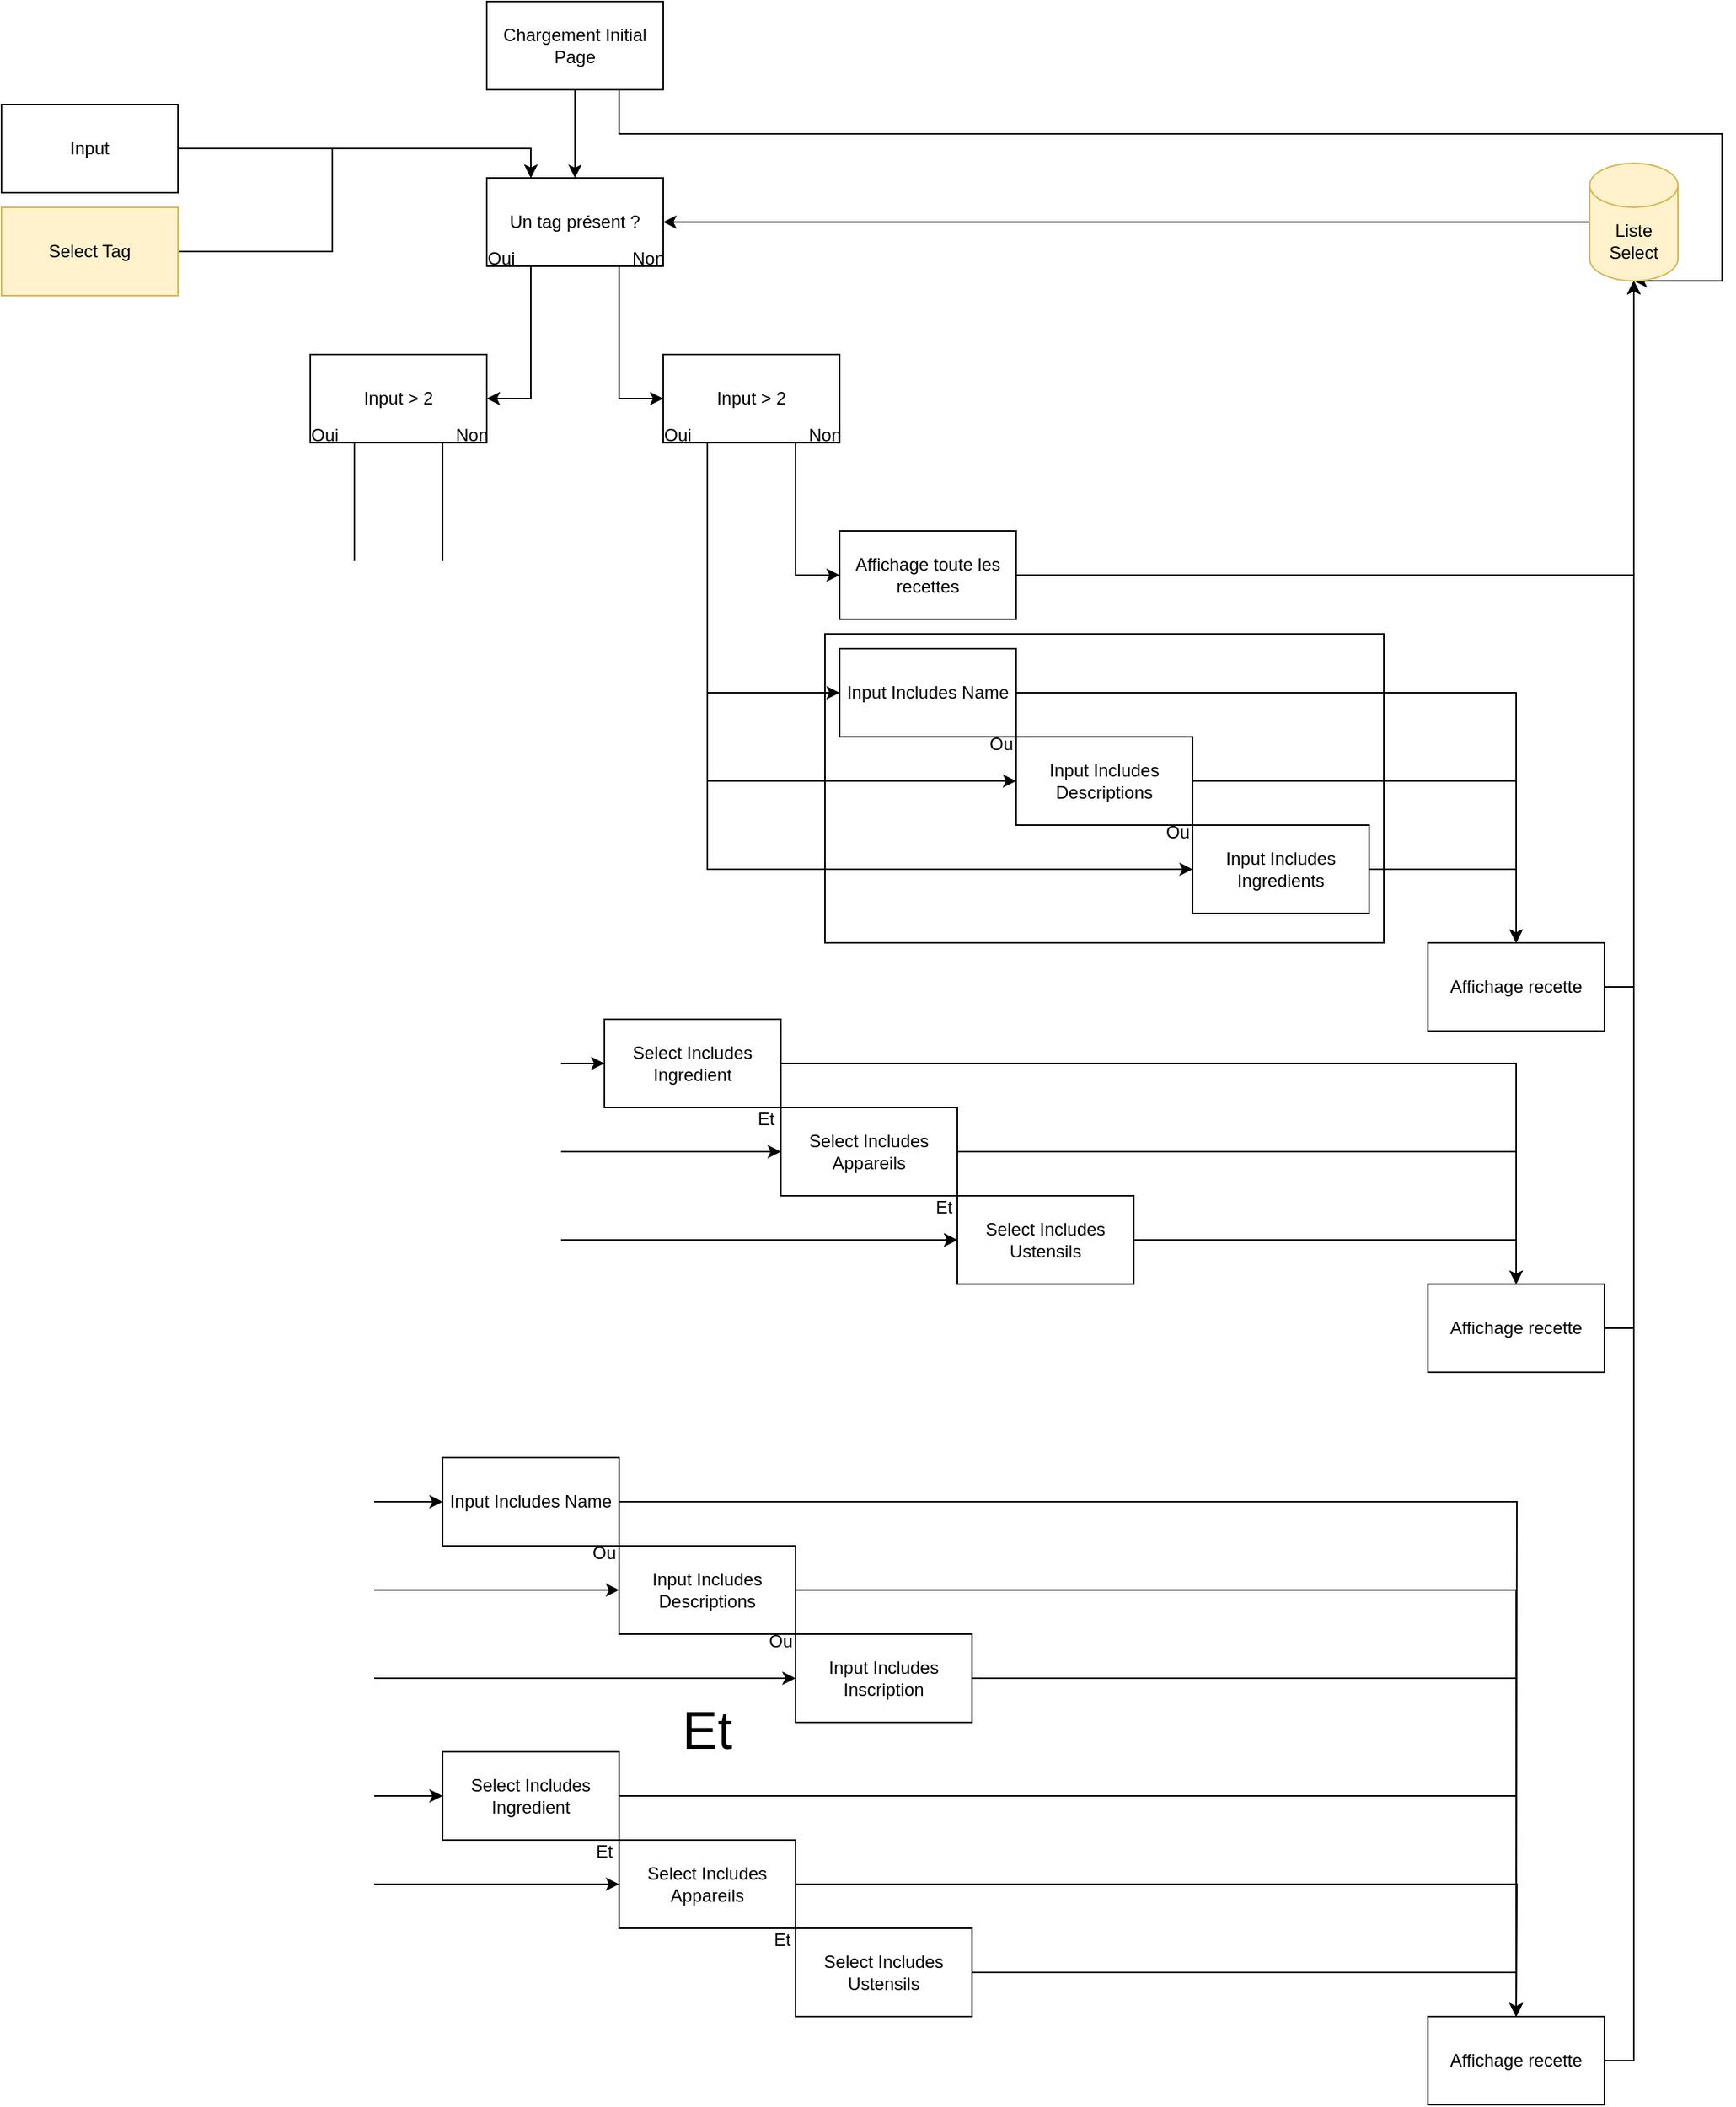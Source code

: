 <mxfile version="20.5.1" type="github">
  <diagram id="PDAW26BpAuXdMzm60RzW" name="Diagramme Gnl">
    <mxGraphModel dx="1094" dy="1059" grid="1" gridSize="10" guides="1" tooltips="1" connect="1" arrows="1" fold="1" page="1" pageScale="1" pageWidth="827" pageHeight="1169" math="0" shadow="0">
      <root>
        <mxCell id="0" />
        <mxCell id="1" parent="0" />
        <mxCell id="Z0XS73S6HyWWKR3iKw7W-3" style="edgeStyle=orthogonalEdgeStyle;rounded=0;orthogonalLoop=1;jettySize=auto;html=1;exitX=0.5;exitY=1;exitDx=0;exitDy=0;entryX=0.5;entryY=0;entryDx=0;entryDy=0;" parent="1" source="UXHRPPGq8t67sTUm5EIk-1" target="Z0XS73S6HyWWKR3iKw7W-26" edge="1">
          <mxGeometry relative="1" as="geometry">
            <mxPoint x="420" y="180" as="targetPoint" />
          </mxGeometry>
        </mxCell>
        <mxCell id="Z0XS73S6HyWWKR3iKw7W-81" style="edgeStyle=orthogonalEdgeStyle;rounded=0;orthogonalLoop=1;jettySize=auto;html=1;exitX=0.75;exitY=1;exitDx=0;exitDy=0;entryX=0.5;entryY=1;entryDx=0;entryDy=0;entryPerimeter=0;" parent="1" source="UXHRPPGq8t67sTUm5EIk-1" target="Z0XS73S6HyWWKR3iKw7W-51" edge="1">
          <mxGeometry relative="1" as="geometry">
            <Array as="points">
              <mxPoint x="450" y="130" />
              <mxPoint x="1200" y="130" />
              <mxPoint x="1200" y="230" />
            </Array>
          </mxGeometry>
        </mxCell>
        <mxCell id="UXHRPPGq8t67sTUm5EIk-1" value="Chargement Initial&lt;br&gt;Page" style="rounded=0;whiteSpace=wrap;html=1;" parent="1" vertex="1">
          <mxGeometry x="360" y="40" width="120" height="60" as="geometry" />
        </mxCell>
        <mxCell id="Z0XS73S6HyWWKR3iKw7W-28" style="edgeStyle=orthogonalEdgeStyle;rounded=0;orthogonalLoop=1;jettySize=auto;html=1;exitX=0.75;exitY=1;exitDx=0;exitDy=0;entryX=0;entryY=0.5;entryDx=0;entryDy=0;" parent="1" source="Z0XS73S6HyWWKR3iKw7W-26" target="Z0XS73S6HyWWKR3iKw7W-27" edge="1">
          <mxGeometry relative="1" as="geometry" />
        </mxCell>
        <mxCell id="Z0XS73S6HyWWKR3iKw7W-30" style="edgeStyle=orthogonalEdgeStyle;rounded=0;orthogonalLoop=1;jettySize=auto;html=1;exitX=0.25;exitY=1;exitDx=0;exitDy=0;entryX=1;entryY=0.5;entryDx=0;entryDy=0;" parent="1" source="Z0XS73S6HyWWKR3iKw7W-26" target="Z0XS73S6HyWWKR3iKw7W-29" edge="1">
          <mxGeometry relative="1" as="geometry" />
        </mxCell>
        <mxCell id="Z0XS73S6HyWWKR3iKw7W-26" value="Un tag présent ?" style="rounded=0;whiteSpace=wrap;html=1;" parent="1" vertex="1">
          <mxGeometry x="360" y="160" width="120" height="60" as="geometry" />
        </mxCell>
        <mxCell id="Z0XS73S6HyWWKR3iKw7W-38" style="edgeStyle=orthogonalEdgeStyle;rounded=0;orthogonalLoop=1;jettySize=auto;html=1;exitX=0.75;exitY=1;exitDx=0;exitDy=0;entryX=0;entryY=0.5;entryDx=0;entryDy=0;" parent="1" source="Z0XS73S6HyWWKR3iKw7W-27" target="Z0XS73S6HyWWKR3iKw7W-34" edge="1">
          <mxGeometry relative="1" as="geometry" />
        </mxCell>
        <mxCell id="Z0XS73S6HyWWKR3iKw7W-41" style="edgeStyle=orthogonalEdgeStyle;rounded=0;orthogonalLoop=1;jettySize=auto;html=1;exitX=0.25;exitY=1;exitDx=0;exitDy=0;entryX=0;entryY=0.5;entryDx=0;entryDy=0;" parent="1" source="Z0XS73S6HyWWKR3iKw7W-27" target="Z0XS73S6HyWWKR3iKw7W-37" edge="1">
          <mxGeometry relative="1" as="geometry" />
        </mxCell>
        <mxCell id="Z0XS73S6HyWWKR3iKw7W-42" style="edgeStyle=orthogonalEdgeStyle;rounded=0;orthogonalLoop=1;jettySize=auto;html=1;exitX=0.25;exitY=1;exitDx=0;exitDy=0;entryX=0;entryY=0.5;entryDx=0;entryDy=0;" parent="1" source="Z0XS73S6HyWWKR3iKw7W-27" target="Z0XS73S6HyWWKR3iKw7W-39" edge="1">
          <mxGeometry relative="1" as="geometry" />
        </mxCell>
        <mxCell id="Z0XS73S6HyWWKR3iKw7W-43" style="edgeStyle=orthogonalEdgeStyle;rounded=0;orthogonalLoop=1;jettySize=auto;html=1;exitX=0.25;exitY=1;exitDx=0;exitDy=0;entryX=0;entryY=0.5;entryDx=0;entryDy=0;" parent="1" source="Z0XS73S6HyWWKR3iKw7W-27" target="Z0XS73S6HyWWKR3iKw7W-40" edge="1">
          <mxGeometry relative="1" as="geometry" />
        </mxCell>
        <mxCell id="Z0XS73S6HyWWKR3iKw7W-27" value="Input &amp;gt; 2" style="rounded=0;whiteSpace=wrap;html=1;" parent="1" vertex="1">
          <mxGeometry x="480" y="280" width="120" height="60" as="geometry" />
        </mxCell>
        <mxCell id="Z0XS73S6HyWWKR3iKw7W-74" style="edgeStyle=orthogonalEdgeStyle;rounded=0;orthogonalLoop=1;jettySize=auto;html=1;exitX=0.75;exitY=1;exitDx=0;exitDy=0;entryX=0;entryY=0.5;entryDx=0;entryDy=0;" parent="1" source="Z0XS73S6HyWWKR3iKw7W-29" target="Z0XS73S6HyWWKR3iKw7W-33" edge="1">
          <mxGeometry relative="1" as="geometry" />
        </mxCell>
        <mxCell id="Z0XS73S6HyWWKR3iKw7W-75" style="edgeStyle=orthogonalEdgeStyle;rounded=0;orthogonalLoop=1;jettySize=auto;html=1;exitX=0.75;exitY=1;exitDx=0;exitDy=0;entryX=0;entryY=0.5;entryDx=0;entryDy=0;" parent="1" source="Z0XS73S6HyWWKR3iKw7W-29" target="Z0XS73S6HyWWKR3iKw7W-58" edge="1">
          <mxGeometry relative="1" as="geometry" />
        </mxCell>
        <mxCell id="Z0XS73S6HyWWKR3iKw7W-76" style="edgeStyle=orthogonalEdgeStyle;rounded=0;orthogonalLoop=1;jettySize=auto;html=1;exitX=0.75;exitY=1;exitDx=0;exitDy=0;entryX=0;entryY=0.5;entryDx=0;entryDy=0;" parent="1" source="Z0XS73S6HyWWKR3iKw7W-29" target="Z0XS73S6HyWWKR3iKw7W-59" edge="1">
          <mxGeometry relative="1" as="geometry" />
        </mxCell>
        <mxCell id="Z0XS73S6HyWWKR3iKw7W-93" style="edgeStyle=orthogonalEdgeStyle;rounded=0;orthogonalLoop=1;jettySize=auto;html=1;exitX=0.25;exitY=1;exitDx=0;exitDy=0;entryX=0;entryY=0.5;entryDx=0;entryDy=0;" parent="1" source="Z0XS73S6HyWWKR3iKw7W-29" target="Z0XS73S6HyWWKR3iKw7W-82" edge="1">
          <mxGeometry relative="1" as="geometry" />
        </mxCell>
        <mxCell id="Z0XS73S6HyWWKR3iKw7W-94" style="edgeStyle=orthogonalEdgeStyle;rounded=0;orthogonalLoop=1;jettySize=auto;html=1;exitX=0.25;exitY=1;exitDx=0;exitDy=0;entryX=0;entryY=0.5;entryDx=0;entryDy=0;" parent="1" source="Z0XS73S6HyWWKR3iKw7W-29" target="Z0XS73S6HyWWKR3iKw7W-83" edge="1">
          <mxGeometry relative="1" as="geometry" />
        </mxCell>
        <mxCell id="Z0XS73S6HyWWKR3iKw7W-95" style="edgeStyle=orthogonalEdgeStyle;rounded=0;orthogonalLoop=1;jettySize=auto;html=1;exitX=0.25;exitY=1;exitDx=0;exitDy=0;entryX=0;entryY=0.5;entryDx=0;entryDy=0;" parent="1" source="Z0XS73S6HyWWKR3iKw7W-29" target="Z0XS73S6HyWWKR3iKw7W-84" edge="1">
          <mxGeometry relative="1" as="geometry" />
        </mxCell>
        <mxCell id="Z0XS73S6HyWWKR3iKw7W-96" style="edgeStyle=orthogonalEdgeStyle;rounded=0;orthogonalLoop=1;jettySize=auto;html=1;exitX=0.25;exitY=1;exitDx=0;exitDy=0;entryX=0;entryY=0.5;entryDx=0;entryDy=0;" parent="1" source="Z0XS73S6HyWWKR3iKw7W-29" target="Z0XS73S6HyWWKR3iKw7W-87" edge="1">
          <mxGeometry relative="1" as="geometry" />
        </mxCell>
        <mxCell id="Z0XS73S6HyWWKR3iKw7W-97" style="edgeStyle=orthogonalEdgeStyle;rounded=0;orthogonalLoop=1;jettySize=auto;html=1;exitX=0.25;exitY=1;exitDx=0;exitDy=0;entryX=0;entryY=0.5;entryDx=0;entryDy=0;" parent="1" source="Z0XS73S6HyWWKR3iKw7W-29" target="Z0XS73S6HyWWKR3iKw7W-88" edge="1">
          <mxGeometry relative="1" as="geometry" />
        </mxCell>
        <mxCell id="Z0XS73S6HyWWKR3iKw7W-98" style="edgeStyle=orthogonalEdgeStyle;rounded=0;orthogonalLoop=1;jettySize=auto;html=1;exitX=0.25;exitY=1;exitDx=0;exitDy=0;entryX=0;entryY=0.5;entryDx=0;entryDy=0;" parent="1" source="Z0XS73S6HyWWKR3iKw7W-29" target="Z0XS73S6HyWWKR3iKw7W-59" edge="1">
          <mxGeometry relative="1" as="geometry" />
        </mxCell>
        <mxCell id="Z0XS73S6HyWWKR3iKw7W-29" value="Input &amp;gt; 2" style="rounded=0;whiteSpace=wrap;html=1;" parent="1" vertex="1">
          <mxGeometry x="240" y="280" width="120" height="60" as="geometry" />
        </mxCell>
        <mxCell id="Z0XS73S6HyWWKR3iKw7W-31" value="Oui" style="text;html=1;strokeColor=none;fillColor=none;align=center;verticalAlign=middle;whiteSpace=wrap;rounded=0;" parent="1" vertex="1">
          <mxGeometry x="340" y="200" width="60" height="30" as="geometry" />
        </mxCell>
        <mxCell id="Z0XS73S6HyWWKR3iKw7W-32" value="Non" style="text;html=1;strokeColor=none;fillColor=none;align=center;verticalAlign=middle;whiteSpace=wrap;rounded=0;" parent="1" vertex="1">
          <mxGeometry x="440" y="200" width="60" height="30" as="geometry" />
        </mxCell>
        <mxCell id="Z0XS73S6HyWWKR3iKw7W-77" style="edgeStyle=orthogonalEdgeStyle;rounded=0;orthogonalLoop=1;jettySize=auto;html=1;exitX=1;exitY=0.5;exitDx=0;exitDy=0;entryX=0.5;entryY=0;entryDx=0;entryDy=0;" parent="1" source="Z0XS73S6HyWWKR3iKw7W-33" target="Z0XS73S6HyWWKR3iKw7W-66" edge="1">
          <mxGeometry relative="1" as="geometry" />
        </mxCell>
        <mxCell id="Z0XS73S6HyWWKR3iKw7W-33" value="Select Includes Ingredient" style="rounded=0;whiteSpace=wrap;html=1;" parent="1" vertex="1">
          <mxGeometry x="440" y="732" width="120" height="60" as="geometry" />
        </mxCell>
        <mxCell id="Z0XS73S6HyWWKR3iKw7W-56" style="edgeStyle=orthogonalEdgeStyle;rounded=0;orthogonalLoop=1;jettySize=auto;html=1;exitX=1;exitY=0.5;exitDx=0;exitDy=0;entryX=0.5;entryY=1;entryDx=0;entryDy=0;entryPerimeter=0;" parent="1" source="Z0XS73S6HyWWKR3iKw7W-34" target="Z0XS73S6HyWWKR3iKw7W-51" edge="1">
          <mxGeometry relative="1" as="geometry" />
        </mxCell>
        <mxCell id="Z0XS73S6HyWWKR3iKw7W-34" value="Affichage toute les recettes" style="rounded=0;whiteSpace=wrap;html=1;" parent="1" vertex="1">
          <mxGeometry x="600" y="400" width="120" height="60" as="geometry" />
        </mxCell>
        <mxCell id="Z0XS73S6HyWWKR3iKw7W-35" value="Oui" style="text;html=1;strokeColor=none;fillColor=none;align=center;verticalAlign=middle;whiteSpace=wrap;rounded=0;" parent="1" vertex="1">
          <mxGeometry x="460" y="320" width="60" height="30" as="geometry" />
        </mxCell>
        <mxCell id="Z0XS73S6HyWWKR3iKw7W-36" value="Non" style="text;html=1;strokeColor=none;fillColor=none;align=center;verticalAlign=middle;whiteSpace=wrap;rounded=0;" parent="1" vertex="1">
          <mxGeometry x="560" y="320" width="60" height="30" as="geometry" />
        </mxCell>
        <mxCell id="Z0XS73S6HyWWKR3iKw7W-49" style="edgeStyle=orthogonalEdgeStyle;rounded=0;orthogonalLoop=1;jettySize=auto;html=1;exitX=1;exitY=0.5;exitDx=0;exitDy=0;entryX=0.5;entryY=0;entryDx=0;entryDy=0;" parent="1" source="Z0XS73S6HyWWKR3iKw7W-37" target="Z0XS73S6HyWWKR3iKw7W-46" edge="1">
          <mxGeometry relative="1" as="geometry" />
        </mxCell>
        <mxCell id="Z0XS73S6HyWWKR3iKw7W-37" value="Input Includes Name" style="rounded=0;whiteSpace=wrap;html=1;" parent="1" vertex="1">
          <mxGeometry x="600" y="480" width="120" height="60" as="geometry" />
        </mxCell>
        <mxCell id="Z0XS73S6HyWWKR3iKw7W-48" style="edgeStyle=orthogonalEdgeStyle;rounded=0;orthogonalLoop=1;jettySize=auto;html=1;exitX=1;exitY=0.5;exitDx=0;exitDy=0;entryX=0.5;entryY=0;entryDx=0;entryDy=0;" parent="1" source="Z0XS73S6HyWWKR3iKw7W-39" target="Z0XS73S6HyWWKR3iKw7W-46" edge="1">
          <mxGeometry relative="1" as="geometry" />
        </mxCell>
        <mxCell id="Z0XS73S6HyWWKR3iKw7W-39" value="Input Includes Descriptions" style="rounded=0;whiteSpace=wrap;html=1;" parent="1" vertex="1">
          <mxGeometry x="720" y="540" width="120" height="60" as="geometry" />
        </mxCell>
        <mxCell id="Z0XS73S6HyWWKR3iKw7W-47" style="edgeStyle=orthogonalEdgeStyle;rounded=0;orthogonalLoop=1;jettySize=auto;html=1;exitX=1;exitY=0.5;exitDx=0;exitDy=0;entryX=0.5;entryY=0;entryDx=0;entryDy=0;" parent="1" source="Z0XS73S6HyWWKR3iKw7W-40" target="Z0XS73S6HyWWKR3iKw7W-46" edge="1">
          <mxGeometry relative="1" as="geometry" />
        </mxCell>
        <mxCell id="Z0XS73S6HyWWKR3iKw7W-40" value="Input Includes Ingredients" style="rounded=0;whiteSpace=wrap;html=1;" parent="1" vertex="1">
          <mxGeometry x="840" y="600" width="120" height="60" as="geometry" />
        </mxCell>
        <mxCell id="Z0XS73S6HyWWKR3iKw7W-44" value="Ou" style="text;html=1;strokeColor=none;fillColor=none;align=center;verticalAlign=middle;whiteSpace=wrap;rounded=0;" parent="1" vertex="1">
          <mxGeometry x="680" y="530" width="60" height="30" as="geometry" />
        </mxCell>
        <mxCell id="Z0XS73S6HyWWKR3iKw7W-45" value="Ou" style="text;html=1;strokeColor=none;fillColor=none;align=center;verticalAlign=middle;whiteSpace=wrap;rounded=0;" parent="1" vertex="1">
          <mxGeometry x="800" y="590" width="60" height="30" as="geometry" />
        </mxCell>
        <mxCell id="Z0XS73S6HyWWKR3iKw7W-52" style="edgeStyle=orthogonalEdgeStyle;rounded=0;orthogonalLoop=1;jettySize=auto;html=1;exitX=1;exitY=0.5;exitDx=0;exitDy=0;entryX=0.5;entryY=1;entryDx=0;entryDy=0;entryPerimeter=0;" parent="1" source="Z0XS73S6HyWWKR3iKw7W-46" target="Z0XS73S6HyWWKR3iKw7W-51" edge="1">
          <mxGeometry relative="1" as="geometry" />
        </mxCell>
        <mxCell id="Z0XS73S6HyWWKR3iKw7W-46" value="Affichage recette" style="rounded=0;whiteSpace=wrap;html=1;" parent="1" vertex="1">
          <mxGeometry x="1000" y="680" width="120" height="60" as="geometry" />
        </mxCell>
        <mxCell id="Z0XS73S6HyWWKR3iKw7W-53" style="edgeStyle=orthogonalEdgeStyle;rounded=0;orthogonalLoop=1;jettySize=auto;html=1;exitX=0;exitY=0.5;exitDx=0;exitDy=0;exitPerimeter=0;entryX=1;entryY=0.5;entryDx=0;entryDy=0;" parent="1" source="Z0XS73S6HyWWKR3iKw7W-51" target="Z0XS73S6HyWWKR3iKw7W-26" edge="1">
          <mxGeometry relative="1" as="geometry" />
        </mxCell>
        <mxCell id="Z0XS73S6HyWWKR3iKw7W-51" value="Liste Select" style="shape=cylinder3;whiteSpace=wrap;html=1;boundedLbl=1;backgroundOutline=1;size=15;fillColor=#fff2cc;strokeColor=#d6b656;" parent="1" vertex="1">
          <mxGeometry x="1110" y="150" width="60" height="80" as="geometry" />
        </mxCell>
        <mxCell id="Z0XS73S6HyWWKR3iKw7W-54" value="Oui" style="text;html=1;strokeColor=none;fillColor=none;align=center;verticalAlign=middle;whiteSpace=wrap;rounded=0;" parent="1" vertex="1">
          <mxGeometry x="220" y="320" width="60" height="30" as="geometry" />
        </mxCell>
        <mxCell id="Z0XS73S6HyWWKR3iKw7W-55" value="Non" style="text;html=1;strokeColor=none;fillColor=none;align=center;verticalAlign=middle;whiteSpace=wrap;rounded=0;" parent="1" vertex="1">
          <mxGeometry x="320" y="320" width="60" height="30" as="geometry" />
        </mxCell>
        <mxCell id="Z0XS73S6HyWWKR3iKw7W-78" style="edgeStyle=orthogonalEdgeStyle;rounded=0;orthogonalLoop=1;jettySize=auto;html=1;exitX=1;exitY=0.5;exitDx=0;exitDy=0;entryX=0.5;entryY=0;entryDx=0;entryDy=0;" parent="1" source="Z0XS73S6HyWWKR3iKw7W-58" target="Z0XS73S6HyWWKR3iKw7W-66" edge="1">
          <mxGeometry relative="1" as="geometry" />
        </mxCell>
        <mxCell id="Z0XS73S6HyWWKR3iKw7W-58" value="Select Includes Appareils" style="rounded=0;whiteSpace=wrap;html=1;" parent="1" vertex="1">
          <mxGeometry x="560" y="792" width="120" height="60" as="geometry" />
        </mxCell>
        <mxCell id="Z0XS73S6HyWWKR3iKw7W-79" style="edgeStyle=orthogonalEdgeStyle;rounded=0;orthogonalLoop=1;jettySize=auto;html=1;exitX=1;exitY=0.5;exitDx=0;exitDy=0;entryX=0.5;entryY=0;entryDx=0;entryDy=0;" parent="1" source="Z0XS73S6HyWWKR3iKw7W-59" target="Z0XS73S6HyWWKR3iKw7W-66" edge="1">
          <mxGeometry relative="1" as="geometry" />
        </mxCell>
        <mxCell id="Z0XS73S6HyWWKR3iKw7W-59" value="Select Includes Ustensils" style="rounded=0;whiteSpace=wrap;html=1;" parent="1" vertex="1">
          <mxGeometry x="680" y="852" width="120" height="60" as="geometry" />
        </mxCell>
        <mxCell id="Z0XS73S6HyWWKR3iKw7W-60" value="Et" style="text;html=1;strokeColor=none;fillColor=none;align=center;verticalAlign=middle;whiteSpace=wrap;rounded=0;" parent="1" vertex="1">
          <mxGeometry x="520" y="785" width="60" height="30" as="geometry" />
        </mxCell>
        <mxCell id="Z0XS73S6HyWWKR3iKw7W-61" value="Et" style="text;html=1;strokeColor=none;fillColor=none;align=center;verticalAlign=middle;whiteSpace=wrap;rounded=0;" parent="1" vertex="1">
          <mxGeometry x="641" y="845" width="60" height="30" as="geometry" />
        </mxCell>
        <mxCell id="Z0XS73S6HyWWKR3iKw7W-80" style="edgeStyle=orthogonalEdgeStyle;rounded=0;orthogonalLoop=1;jettySize=auto;html=1;exitX=1;exitY=0.5;exitDx=0;exitDy=0;entryX=0.5;entryY=1;entryDx=0;entryDy=0;entryPerimeter=0;" parent="1" source="Z0XS73S6HyWWKR3iKw7W-66" target="Z0XS73S6HyWWKR3iKw7W-51" edge="1">
          <mxGeometry relative="1" as="geometry" />
        </mxCell>
        <mxCell id="Z0XS73S6HyWWKR3iKw7W-66" value="Affichage recette" style="rounded=0;whiteSpace=wrap;html=1;" parent="1" vertex="1">
          <mxGeometry x="1000" y="912" width="120" height="60" as="geometry" />
        </mxCell>
        <mxCell id="Z0XS73S6HyWWKR3iKw7W-105" style="edgeStyle=orthogonalEdgeStyle;rounded=0;orthogonalLoop=1;jettySize=auto;html=1;exitX=1;exitY=0.5;exitDx=0;exitDy=0;" parent="1" source="Z0XS73S6HyWWKR3iKw7W-82" edge="1">
          <mxGeometry relative="1" as="geometry">
            <mxPoint x="1060" y="1410" as="targetPoint" />
          </mxGeometry>
        </mxCell>
        <mxCell id="Z0XS73S6HyWWKR3iKw7W-82" value="Input Includes Name" style="rounded=0;whiteSpace=wrap;html=1;" parent="1" vertex="1">
          <mxGeometry x="330" y="1030" width="120" height="60" as="geometry" />
        </mxCell>
        <mxCell id="Z0XS73S6HyWWKR3iKw7W-104" style="edgeStyle=orthogonalEdgeStyle;rounded=0;orthogonalLoop=1;jettySize=auto;html=1;exitX=1;exitY=0.5;exitDx=0;exitDy=0;entryX=0.5;entryY=0;entryDx=0;entryDy=0;" parent="1" source="Z0XS73S6HyWWKR3iKw7W-83" target="Z0XS73S6HyWWKR3iKw7W-99" edge="1">
          <mxGeometry relative="1" as="geometry" />
        </mxCell>
        <mxCell id="Z0XS73S6HyWWKR3iKw7W-83" value="Input Includes Descriptions" style="rounded=0;whiteSpace=wrap;html=1;" parent="1" vertex="1">
          <mxGeometry x="450" y="1090" width="120" height="60" as="geometry" />
        </mxCell>
        <mxCell id="Z0XS73S6HyWWKR3iKw7W-103" style="edgeStyle=orthogonalEdgeStyle;rounded=0;orthogonalLoop=1;jettySize=auto;html=1;exitX=1;exitY=0.5;exitDx=0;exitDy=0;entryX=0.5;entryY=0;entryDx=0;entryDy=0;" parent="1" source="Z0XS73S6HyWWKR3iKw7W-84" target="Z0XS73S6HyWWKR3iKw7W-99" edge="1">
          <mxGeometry relative="1" as="geometry" />
        </mxCell>
        <mxCell id="Z0XS73S6HyWWKR3iKw7W-84" value="Input Includes Inscription" style="rounded=0;whiteSpace=wrap;html=1;" parent="1" vertex="1">
          <mxGeometry x="570" y="1150" width="120" height="60" as="geometry" />
        </mxCell>
        <mxCell id="Z0XS73S6HyWWKR3iKw7W-85" value="Ou" style="text;html=1;strokeColor=none;fillColor=none;align=center;verticalAlign=middle;whiteSpace=wrap;rounded=0;" parent="1" vertex="1">
          <mxGeometry x="410" y="1080" width="60" height="30" as="geometry" />
        </mxCell>
        <mxCell id="Z0XS73S6HyWWKR3iKw7W-86" value="Ou" style="text;html=1;strokeColor=none;fillColor=none;align=center;verticalAlign=middle;whiteSpace=wrap;rounded=0;" parent="1" vertex="1">
          <mxGeometry x="530" y="1140" width="60" height="30" as="geometry" />
        </mxCell>
        <mxCell id="Z0XS73S6HyWWKR3iKw7W-102" style="edgeStyle=orthogonalEdgeStyle;rounded=0;orthogonalLoop=1;jettySize=auto;html=1;exitX=1;exitY=0.5;exitDx=0;exitDy=0;entryX=0.5;entryY=0;entryDx=0;entryDy=0;" parent="1" source="Z0XS73S6HyWWKR3iKw7W-87" target="Z0XS73S6HyWWKR3iKw7W-99" edge="1">
          <mxGeometry relative="1" as="geometry" />
        </mxCell>
        <mxCell id="Z0XS73S6HyWWKR3iKw7W-87" value="Select Includes Ingredient" style="rounded=0;whiteSpace=wrap;html=1;" parent="1" vertex="1">
          <mxGeometry x="330" y="1230" width="120" height="60" as="geometry" />
        </mxCell>
        <mxCell id="Z0XS73S6HyWWKR3iKw7W-101" style="edgeStyle=orthogonalEdgeStyle;rounded=0;orthogonalLoop=1;jettySize=auto;html=1;exitX=1;exitY=0.5;exitDx=0;exitDy=0;" parent="1" source="Z0XS73S6HyWWKR3iKw7W-88" edge="1">
          <mxGeometry relative="1" as="geometry">
            <mxPoint x="1060" y="1410" as="targetPoint" />
          </mxGeometry>
        </mxCell>
        <mxCell id="Z0XS73S6HyWWKR3iKw7W-88" value="Select Includes Appareils" style="rounded=0;whiteSpace=wrap;html=1;" parent="1" vertex="1">
          <mxGeometry x="450" y="1290" width="120" height="60" as="geometry" />
        </mxCell>
        <mxCell id="Z0XS73S6HyWWKR3iKw7W-100" style="edgeStyle=orthogonalEdgeStyle;rounded=0;orthogonalLoop=1;jettySize=auto;html=1;exitX=1;exitY=0.5;exitDx=0;exitDy=0;entryX=0.5;entryY=0;entryDx=0;entryDy=0;" parent="1" source="Z0XS73S6HyWWKR3iKw7W-89" target="Z0XS73S6HyWWKR3iKw7W-99" edge="1">
          <mxGeometry relative="1" as="geometry" />
        </mxCell>
        <mxCell id="Z0XS73S6HyWWKR3iKw7W-89" value="Select Includes Ustensils" style="rounded=0;whiteSpace=wrap;html=1;" parent="1" vertex="1">
          <mxGeometry x="570" y="1350" width="120" height="60" as="geometry" />
        </mxCell>
        <mxCell id="Z0XS73S6HyWWKR3iKw7W-90" value="Et" style="text;html=1;strokeColor=none;fillColor=none;align=center;verticalAlign=middle;whiteSpace=wrap;rounded=0;" parent="1" vertex="1">
          <mxGeometry x="410" y="1283" width="60" height="30" as="geometry" />
        </mxCell>
        <mxCell id="Z0XS73S6HyWWKR3iKw7W-91" value="Et" style="text;html=1;strokeColor=none;fillColor=none;align=center;verticalAlign=middle;whiteSpace=wrap;rounded=0;" parent="1" vertex="1">
          <mxGeometry x="531" y="1343" width="60" height="30" as="geometry" />
        </mxCell>
        <mxCell id="Z0XS73S6HyWWKR3iKw7W-92" value="&lt;font style=&quot;font-size: 36px;&quot;&gt;Et&lt;/font&gt;" style="text;html=1;strokeColor=none;fillColor=none;align=center;verticalAlign=middle;whiteSpace=wrap;rounded=0;" parent="1" vertex="1">
          <mxGeometry x="480" y="1200" width="60" height="30" as="geometry" />
        </mxCell>
        <mxCell id="Z0XS73S6HyWWKR3iKw7W-106" style="edgeStyle=orthogonalEdgeStyle;rounded=0;orthogonalLoop=1;jettySize=auto;html=1;exitX=1;exitY=0.5;exitDx=0;exitDy=0;fontSize=36;entryX=0.5;entryY=1;entryDx=0;entryDy=0;entryPerimeter=0;" parent="1" source="Z0XS73S6HyWWKR3iKw7W-99" target="Z0XS73S6HyWWKR3iKw7W-51" edge="1">
          <mxGeometry relative="1" as="geometry">
            <mxPoint x="1200" y="410" as="targetPoint" />
          </mxGeometry>
        </mxCell>
        <mxCell id="Z0XS73S6HyWWKR3iKw7W-99" value="Affichage recette" style="rounded=0;whiteSpace=wrap;html=1;" parent="1" vertex="1">
          <mxGeometry x="1000" y="1410" width="120" height="60" as="geometry" />
        </mxCell>
        <mxCell id="Z0XS73S6HyWWKR3iKw7W-109" style="edgeStyle=orthogonalEdgeStyle;rounded=0;orthogonalLoop=1;jettySize=auto;html=1;exitX=1;exitY=0.5;exitDx=0;exitDy=0;fontSize=36;entryX=0.25;entryY=0;entryDx=0;entryDy=0;" parent="1" source="Z0XS73S6HyWWKR3iKw7W-107" target="Z0XS73S6HyWWKR3iKw7W-26" edge="1">
          <mxGeometry relative="1" as="geometry">
            <mxPoint x="330" y="160" as="targetPoint" />
          </mxGeometry>
        </mxCell>
        <mxCell id="Z0XS73S6HyWWKR3iKw7W-107" value="Input" style="rounded=0;whiteSpace=wrap;html=1;" parent="1" vertex="1">
          <mxGeometry x="30" y="110" width="120" height="60" as="geometry" />
        </mxCell>
        <mxCell id="Z0XS73S6HyWWKR3iKw7W-110" style="edgeStyle=orthogonalEdgeStyle;rounded=0;orthogonalLoop=1;jettySize=auto;html=1;exitX=1;exitY=0.5;exitDx=0;exitDy=0;entryX=0.25;entryY=0;entryDx=0;entryDy=0;fontSize=36;" parent="1" source="Z0XS73S6HyWWKR3iKw7W-108" target="Z0XS73S6HyWWKR3iKw7W-26" edge="1">
          <mxGeometry relative="1" as="geometry" />
        </mxCell>
        <mxCell id="Z0XS73S6HyWWKR3iKw7W-108" value="Select Tag" style="rounded=0;whiteSpace=wrap;html=1;fillColor=#fff2cc;strokeColor=#d6b656;" parent="1" vertex="1">
          <mxGeometry x="30" y="180" width="120" height="60" as="geometry" />
        </mxCell>
        <mxCell id="ft6oQtvcipfjUmjd3WNd-2" value="" style="rounded=0;whiteSpace=wrap;html=1;fillColor=none;" vertex="1" parent="1">
          <mxGeometry x="590" y="470" width="380" height="210" as="geometry" />
        </mxCell>
      </root>
    </mxGraphModel>
  </diagram>
</mxfile>
